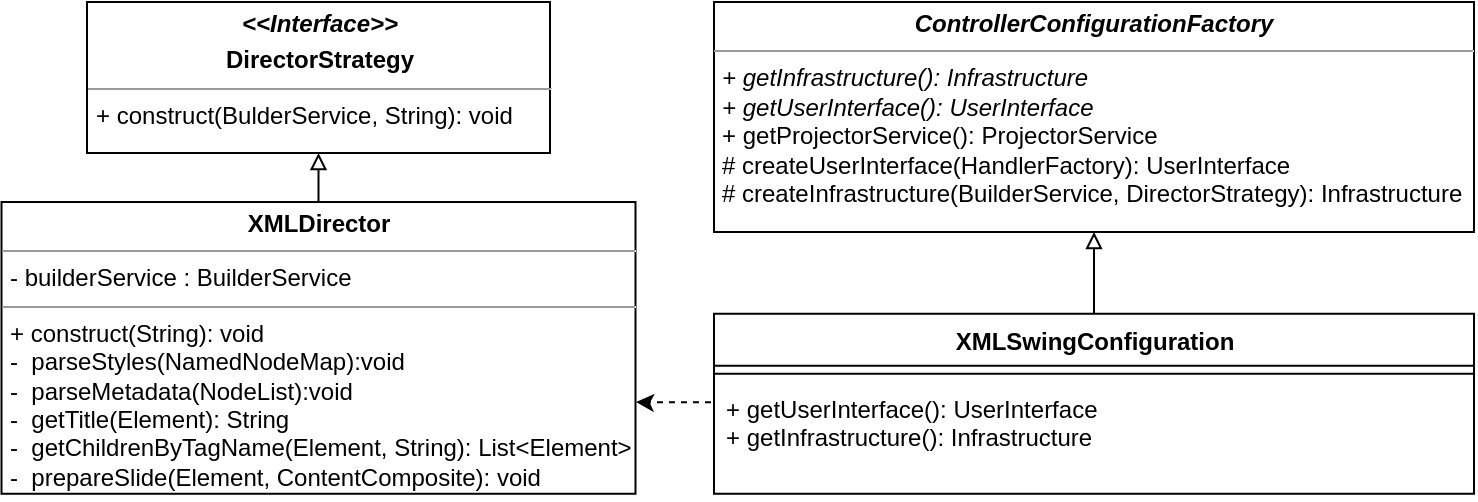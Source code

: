 <mxfile version="20.5.1" type="device"><diagram id="q0i9UrqxsqrPSYNDXPei" name="Page-1"><mxGraphModel dx="1171" dy="576" grid="1" gridSize="10" guides="1" tooltips="1" connect="1" arrows="1" fold="1" page="1" pageScale="1" pageWidth="1654" pageHeight="2336" math="0" shadow="0"><root><mxCell id="0"/><mxCell id="1" parent="0"/><mxCell id="SA5QdRNJ-2kzQCuozEyS-4" value="&lt;p style=&quot;margin:0px;margin-top:4px;text-align:center;&quot;&gt;&lt;b&gt;&lt;i&gt;&amp;lt;&amp;lt;Interface&amp;gt;&amp;gt;&lt;/i&gt;&lt;/b&gt;&lt;/p&gt;&lt;p style=&quot;margin:0px;margin-top:4px;text-align:center;&quot;&gt;&lt;b&gt;DirectorStrategy&lt;/b&gt;&lt;/p&gt;&lt;hr size=&quot;1&quot;&gt;&lt;p style=&quot;margin:0px;margin-left:4px;&quot;&gt;&lt;/p&gt;&lt;p style=&quot;margin:0px;margin-left:4px;&quot;&gt;&lt;span style=&quot;background-color: initial;&quot;&gt;+ construct(BulderService, String): void&lt;/span&gt;&lt;/p&gt;" style="verticalAlign=top;align=left;overflow=fill;fontSize=12;fontFamily=Helvetica;html=1;" vertex="1" parent="1"><mxGeometry x="103.5" y="190" width="231.5" height="75.5" as="geometry"/></mxCell><mxCell id="SA5QdRNJ-2kzQCuozEyS-5" style="edgeStyle=orthogonalEdgeStyle;rounded=0;orthogonalLoop=1;jettySize=auto;html=1;entryX=0.5;entryY=1;entryDx=0;entryDy=0;endArrow=block;endFill=0;exitX=0.5;exitY=0;exitDx=0;exitDy=0;" edge="1" parent="1" source="SA5QdRNJ-2kzQCuozEyS-6" target="SA5QdRNJ-2kzQCuozEyS-4"><mxGeometry relative="1" as="geometry"/></mxCell><mxCell id="SA5QdRNJ-2kzQCuozEyS-6" value="&lt;p style=&quot;margin:0px;margin-top:4px;text-align:center;&quot;&gt;&lt;b style=&quot;background-color: initial;&quot;&gt;XMLDirector&lt;/b&gt;&lt;br&gt;&lt;/p&gt;&lt;hr size=&quot;1&quot;&gt;&lt;p style=&quot;margin:0px;margin-left:4px;&quot;&gt;- builderService : BuilderService&lt;/p&gt;&lt;hr size=&quot;1&quot;&gt;&lt;p style=&quot;margin:0px;margin-left:4px;&quot;&gt;&lt;span style=&quot;background-color: initial;&quot;&gt;+ construct(String): void&lt;br&gt;&lt;/span&gt;&lt;/p&gt;&lt;p style=&quot;margin:0px;margin-left:4px;&quot;&gt;&lt;span style=&quot;background-color: initial;&quot;&gt;-&amp;nbsp; parseStyles(NamedNodeMap):void&lt;/span&gt;&lt;/p&gt;&lt;p style=&quot;margin:0px;margin-left:4px;&quot;&gt;&lt;span style=&quot;background-color: initial;&quot;&gt;-&amp;nbsp; parseMetadata(NodeList):void&lt;/span&gt;&lt;/p&gt;&lt;p style=&quot;margin:0px;margin-left:4px;&quot;&gt;&lt;span style=&quot;background-color: initial;&quot;&gt;-&amp;nbsp; getTitle(Element): String&lt;/span&gt;&lt;/p&gt;&lt;p style=&quot;margin:0px;margin-left:4px;&quot;&gt;-&amp;nbsp; getChildrenByTagName(Element, String): List&amp;lt;Element&amp;gt;&lt;/p&gt;&lt;p style=&quot;margin:0px;margin-left:4px;&quot;&gt;-&amp;nbsp; prepareSlide(Element, ContentComposite): void&lt;/p&gt;" style="verticalAlign=top;align=left;overflow=fill;fontSize=12;fontFamily=Helvetica;html=1;" vertex="1" parent="1"><mxGeometry x="60.75" y="290.01" width="317" height="145.87" as="geometry"/></mxCell><mxCell id="SA5QdRNJ-2kzQCuozEyS-12" value="&lt;p style=&quot;margin:0px;margin-top:4px;text-align:center;&quot;&gt;&lt;b&gt;&lt;i&gt;ControllerConfigurationFactory&lt;/i&gt;&lt;/b&gt;&lt;/p&gt;&lt;hr size=&quot;1&quot;&gt;&lt;p style=&quot;margin:0px;margin-left:4px;&quot;&gt;&lt;/p&gt;&lt;p style=&quot;margin:0px;margin-left:4px;&quot;&gt;&lt;i&gt;+ getInfrastructure(): Infrastructure&lt;/i&gt;&lt;/p&gt;&lt;p style=&quot;margin:0px;margin-left:4px;&quot;&gt;&lt;i&gt;+ getUserInterface(): UserInterface&lt;/i&gt;&lt;/p&gt;&lt;p style=&quot;margin:0px;margin-left:4px;&quot;&gt;+ getProjectorService(): ProjectorService&lt;/p&gt;&lt;p style=&quot;margin:0px;margin-left:4px;&quot;&gt;# createUserInterface(HandlerFactory): UserInterface&lt;/p&gt;&lt;p style=&quot;margin:0px;margin-left:4px;&quot;&gt;# createInfrastructure(BuilderService, DirectorStrategy): Infrastructure&lt;/p&gt;" style="verticalAlign=top;align=left;overflow=fill;fontSize=12;fontFamily=Helvetica;html=1;" vertex="1" parent="1"><mxGeometry x="417" y="190" width="380" height="115" as="geometry"/></mxCell><mxCell id="SA5QdRNJ-2kzQCuozEyS-13" style="edgeStyle=orthogonalEdgeStyle;rounded=0;orthogonalLoop=1;jettySize=auto;html=1;dashed=1;startArrow=none;startFill=0;endArrow=classic;endFill=1;exitX=-0.004;exitY=0.182;exitDx=0;exitDy=0;exitPerimeter=0;" edge="1" parent="1" source="SA5QdRNJ-2kzQCuozEyS-18"><mxGeometry relative="1" as="geometry"><mxPoint x="390" y="380" as="sourcePoint"/><mxPoint x="378" y="390" as="targetPoint"/><Array as="points"><mxPoint x="380" y="390"/></Array></mxGeometry></mxCell><mxCell id="SA5QdRNJ-2kzQCuozEyS-15" style="edgeStyle=orthogonalEdgeStyle;rounded=0;orthogonalLoop=1;jettySize=auto;html=1;entryX=0.5;entryY=1;entryDx=0;entryDy=0;startArrow=none;startFill=0;endArrow=block;endFill=0;" edge="1" parent="1" source="SA5QdRNJ-2kzQCuozEyS-16" target="SA5QdRNJ-2kzQCuozEyS-12"><mxGeometry relative="1" as="geometry"/></mxCell><mxCell id="SA5QdRNJ-2kzQCuozEyS-16" value="XMLSwingConfiguration" style="swimlane;fontStyle=1;align=center;verticalAlign=top;childLayout=stackLayout;horizontal=1;startSize=26;horizontalStack=0;resizeParent=1;resizeParentMax=0;resizeLast=0;collapsible=1;marginBottom=0;html=1;" vertex="1" parent="1"><mxGeometry x="417" y="345.88" width="380" height="90" as="geometry"/></mxCell><mxCell id="SA5QdRNJ-2kzQCuozEyS-17" value="" style="line;strokeWidth=1;fillColor=none;align=left;verticalAlign=middle;spacingTop=-1;spacingLeft=3;spacingRight=3;rotatable=0;labelPosition=right;points=[];portConstraint=eastwest;strokeColor=inherit;html=1;" vertex="1" parent="SA5QdRNJ-2kzQCuozEyS-16"><mxGeometry y="26" width="380" height="8" as="geometry"/></mxCell><mxCell id="SA5QdRNJ-2kzQCuozEyS-18" value="+ getUserInterface(): UserInterface&lt;br&gt;+ getInfrastructure(): Infrastructure" style="text;strokeColor=none;fillColor=none;align=left;verticalAlign=top;spacingLeft=4;spacingRight=4;overflow=hidden;rotatable=0;points=[[0,0.5],[1,0.5]];portConstraint=eastwest;html=1;" vertex="1" parent="SA5QdRNJ-2kzQCuozEyS-16"><mxGeometry y="34" width="380" height="56" as="geometry"/></mxCell></root></mxGraphModel></diagram></mxfile>